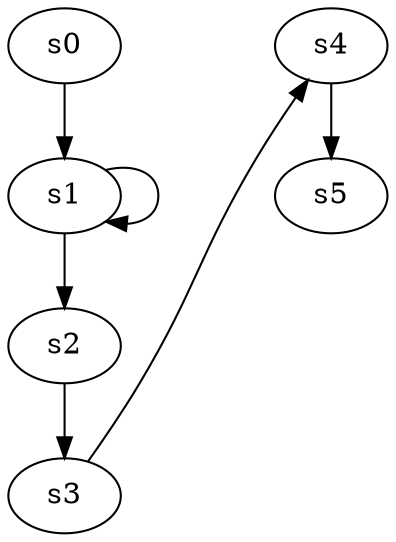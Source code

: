 digraph game_0143_chain_6 {
    s0 [name="s0", player=0];
    s1 [name="s1", player=1, target=1];
    s2 [name="s2", player=0];
    s3 [name="s3", player=1];
    s4 [name="s4", player=0];
    s5 [name="s5", player=1, target=1];

    s0 -> s1;
    s1 -> s2;
    s2 -> s3;
    s3 -> s4 [constraint="time == 4 || time == 5 || time == 17"];
    s4 -> s5;
    s1 -> s1 [constraint="time % 2 == 0"];
}
